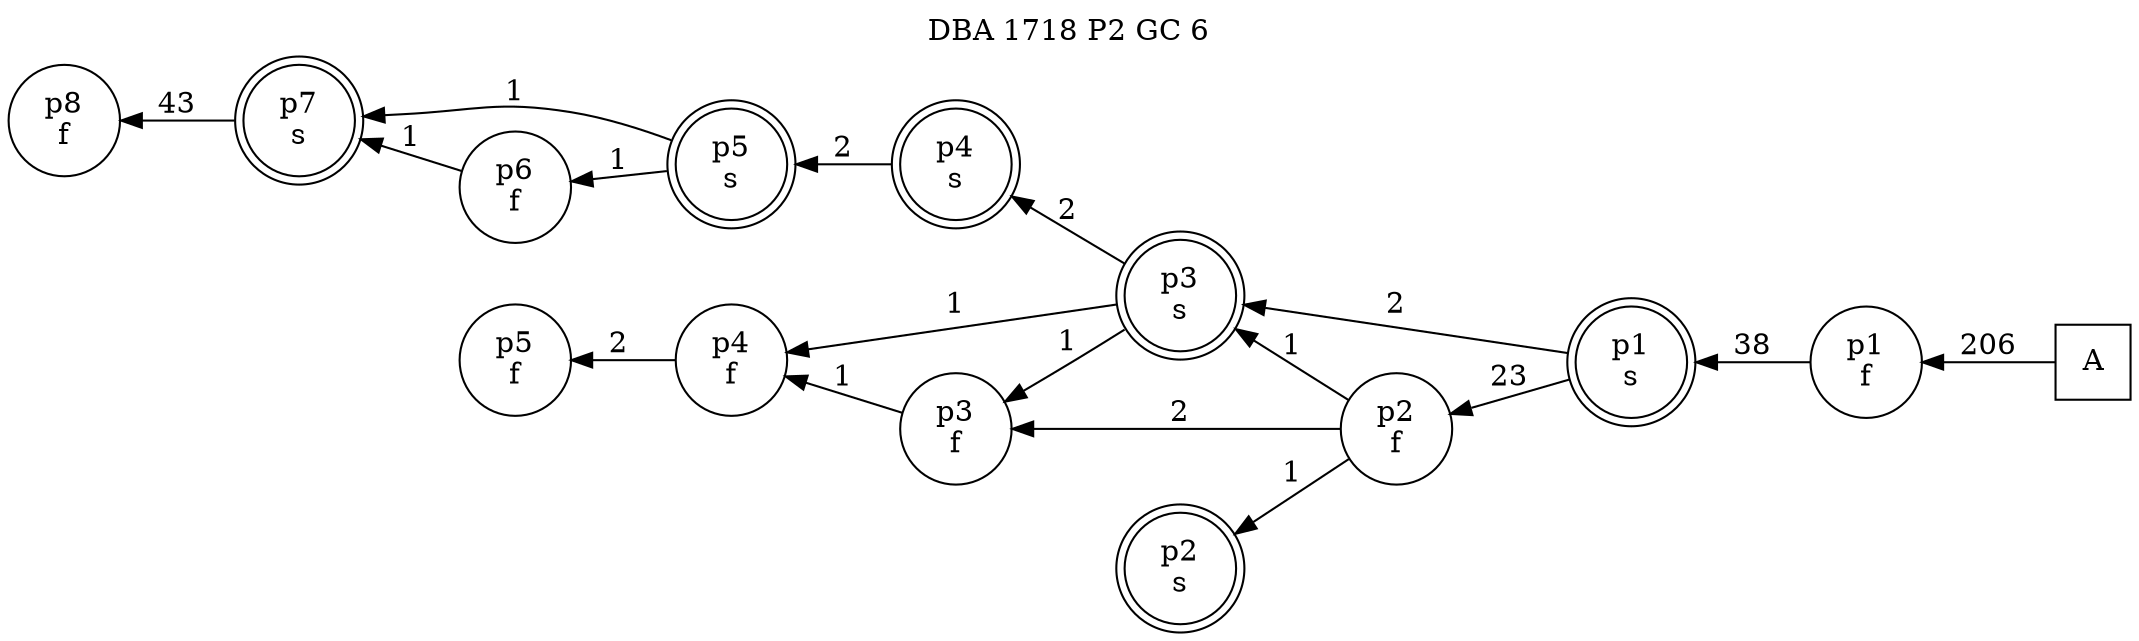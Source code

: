 digraph DBA_1718_P2_GC_6_LOW {
labelloc="tl"
label= " DBA 1718 P2 GC 6 "
rankdir="RL";
"A" [shape="square" label="A"]
"p1_f" [shape="circle" label="p1
f"]
"p1_s" [shape="doublecircle" label="p1
s"]
"p2_f" [shape="circle" label="p2
f"]
"p3_s" [shape="doublecircle" label="p3
s"]
"p4_f" [shape="circle" label="p4
f"]
"p5_f" [shape="circle" label="p5
f"]
"p3_f" [shape="circle" label="p3
f"]
"p4_s" [shape="doublecircle" label="p4
s"]
"p5_s" [shape="doublecircle" label="p5
s"]
"p6_f" [shape="circle" label="p6
f"]
"p7_s" [shape="doublecircle" label="p7
s"]
"p8_f" [shape="circle" label="p8
f"]
"p2_s" [shape="doublecircle" label="p2
s"]
"A" -> "p1_f" [ label=206]
"p1_f" -> "p1_s" [ label=38]
"p1_s" -> "p2_f" [ label=23]
"p1_s" -> "p3_s" [ label=2]
"p2_f" -> "p3_s" [ label=1]
"p2_f" -> "p3_f" [ label=2]
"p2_f" -> "p2_s" [ label=1]
"p3_s" -> "p4_f" [ label=1]
"p3_s" -> "p3_f" [ label=1]
"p3_s" -> "p4_s" [ label=2]
"p4_f" -> "p5_f" [ label=2]
"p3_f" -> "p4_f" [ label=1]
"p4_s" -> "p5_s" [ label=2]
"p5_s" -> "p6_f" [ label=1]
"p5_s" -> "p7_s" [ label=1]
"p6_f" -> "p7_s" [ label=1]
"p7_s" -> "p8_f" [ label=43]
}
